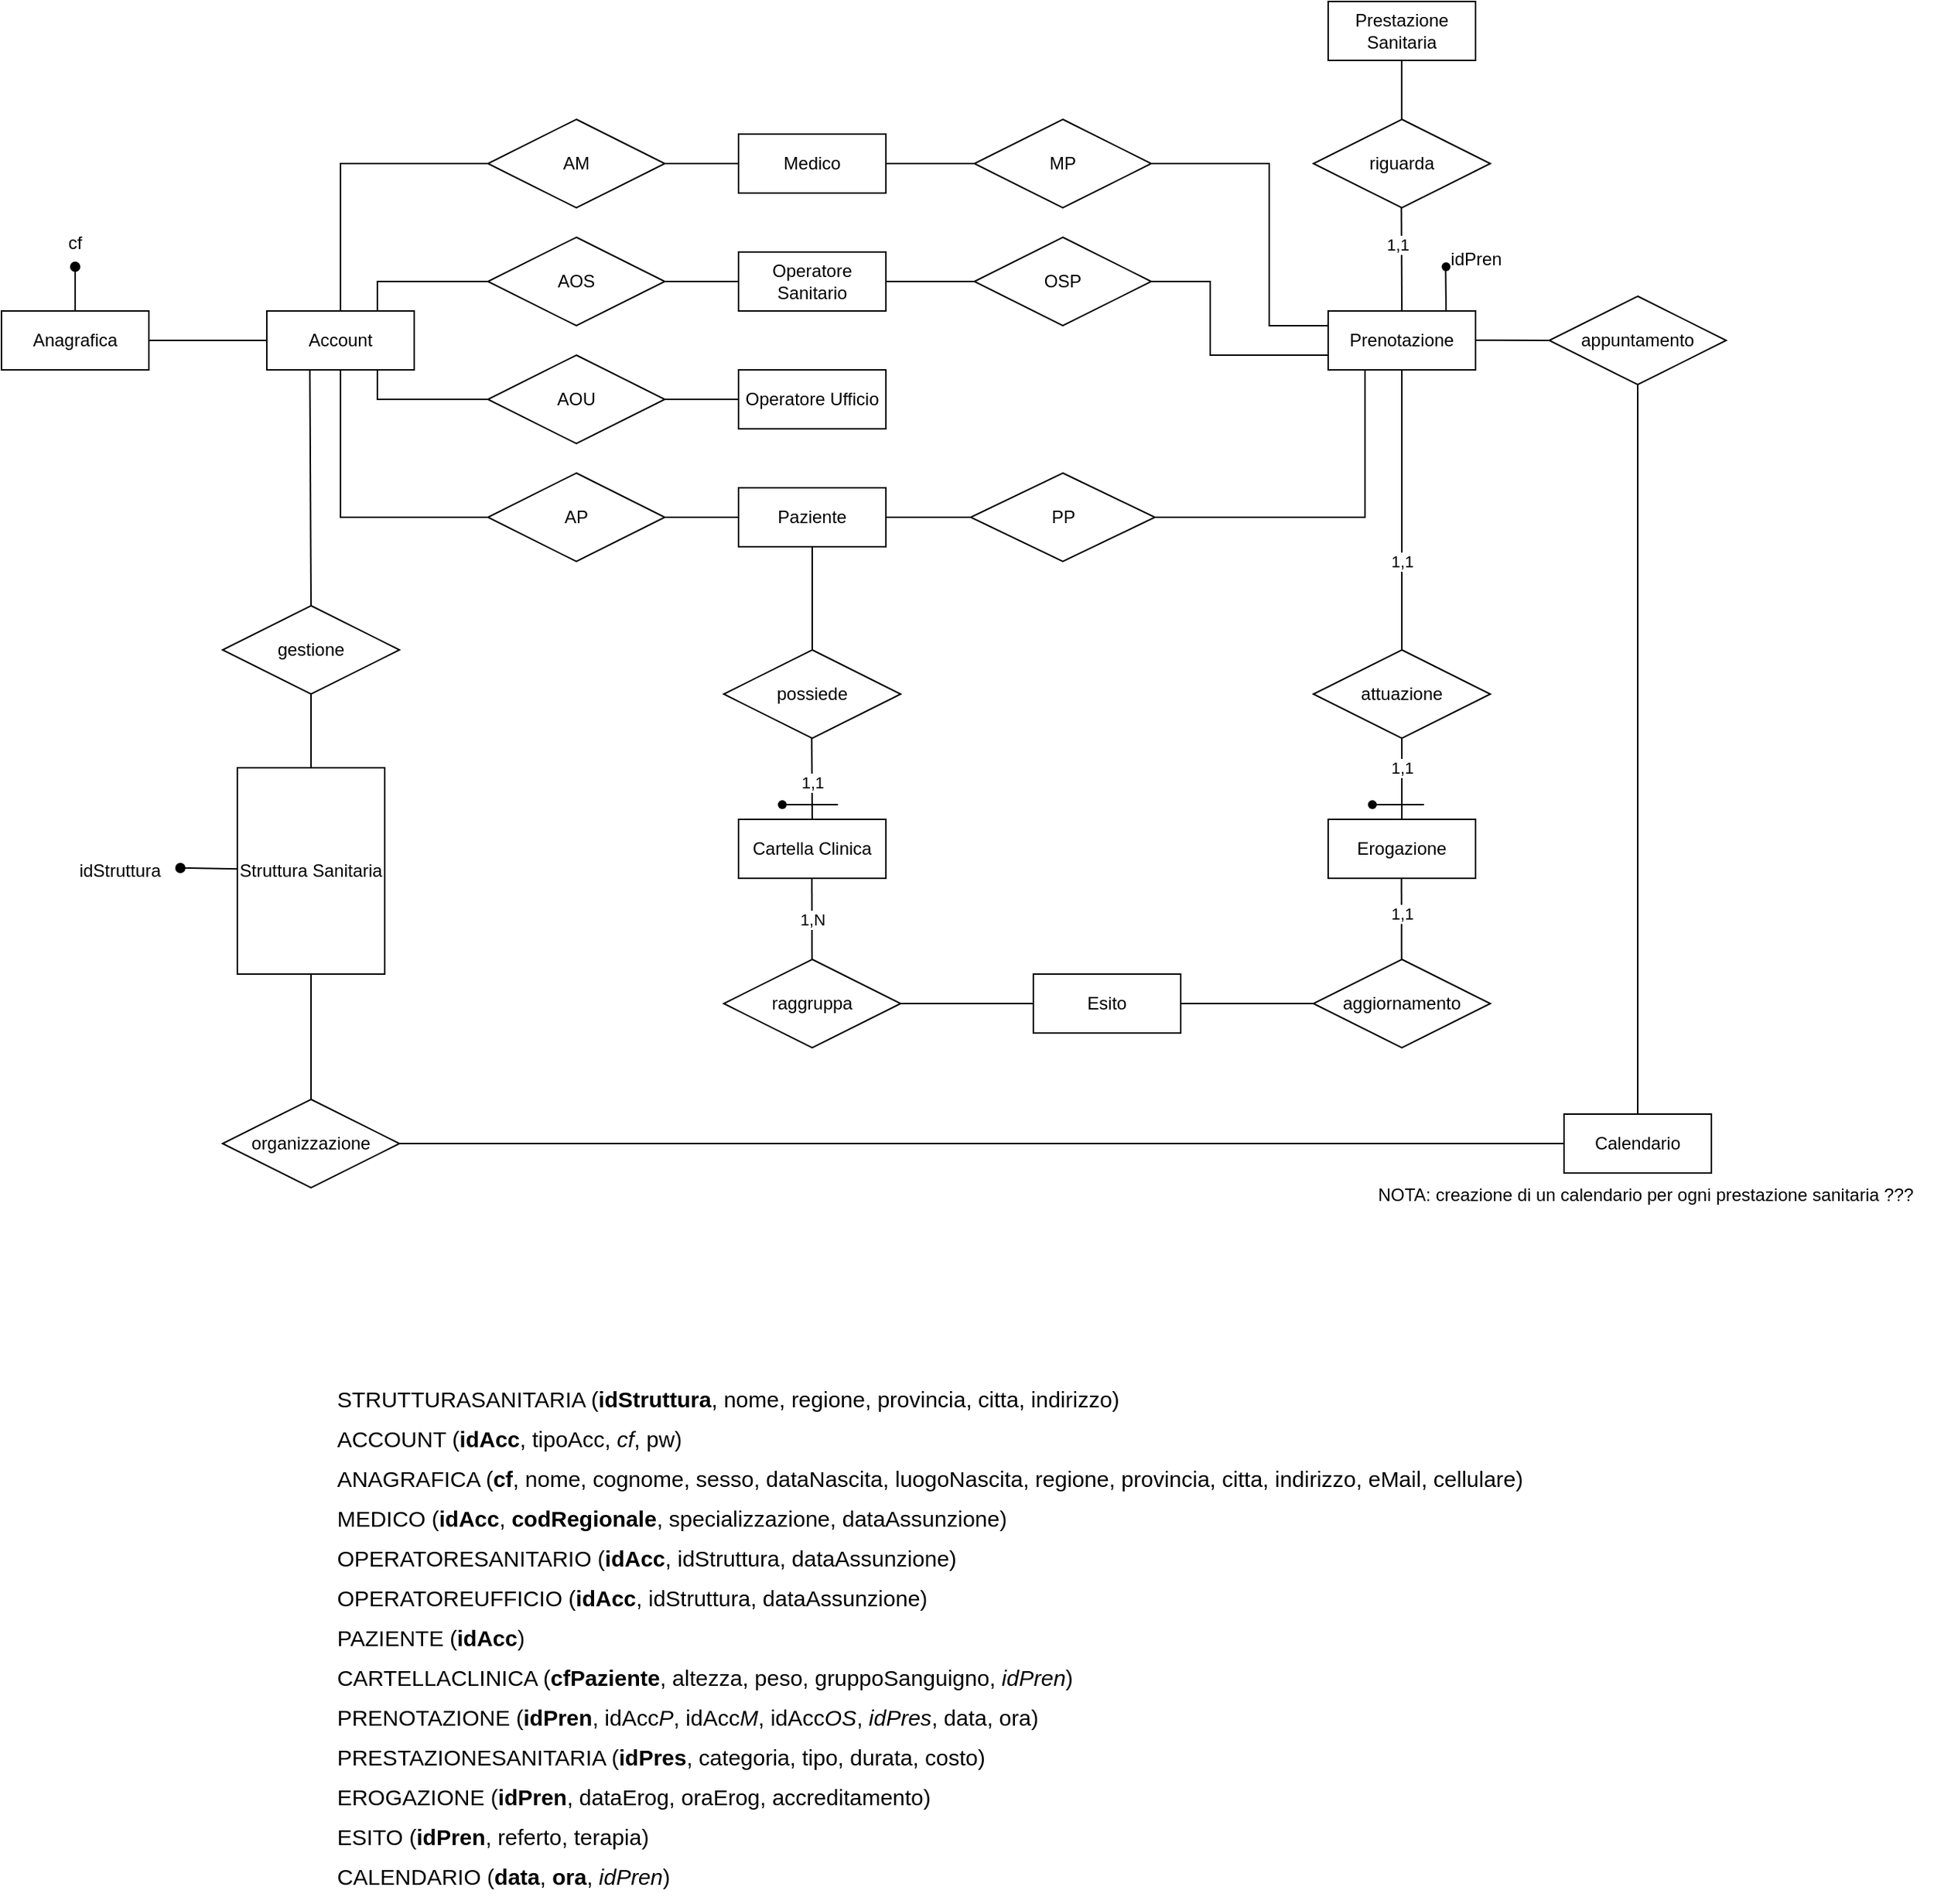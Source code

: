 <mxfile version="21.6.5" type="device">
  <diagram id="R2lEEEUBdFMjLlhIrx00" name="Page-1">
    <mxGraphModel dx="2029" dy="2071" grid="1" gridSize="10" guides="1" tooltips="1" connect="1" arrows="1" fold="1" page="1" pageScale="1" pageWidth="850" pageHeight="1100" math="0" shadow="0" extFonts="Permanent Marker^https://fonts.googleapis.com/css?family=Permanent+Marker">
      <root>
        <mxCell id="0" />
        <mxCell id="1" parent="0" />
        <mxCell id="ptyOjPC2TLaYeKYCXXiq-3" value="&lt;div style=&quot;text-align: left; line-height: 180%; font-size: 15px;&quot;&gt;&lt;span style=&quot;background-color: initial;&quot;&gt;&lt;font style=&quot;font-size: 15px;&quot;&gt;STRUTTURASANITARIA (&lt;b style=&quot;&quot;&gt;idStruttura&lt;/b&gt;, nome, regione, provincia, citta, indirizzo)&lt;/font&gt;&lt;/span&gt;&lt;/div&gt;&lt;div style=&quot;text-align: left; line-height: 180%; font-size: 15px;&quot;&gt;&lt;span style=&quot;background-color: initial;&quot;&gt;&lt;font style=&quot;font-size: 15px;&quot;&gt;ACCOUNT (&lt;b&gt;idAcc&lt;/b&gt;, tipoAcc, &lt;i&gt;cf&lt;/i&gt;, pw)&lt;/font&gt;&lt;/span&gt;&lt;/div&gt;&lt;div style=&quot;text-align: left; line-height: 180%; font-size: 15px;&quot;&gt;&lt;div style=&quot;border-color: var(--border-color); line-height: 27px;&quot;&gt;&lt;font style=&quot;border-color: var(--border-color);&quot;&gt;ANAGRAFICA (&lt;b&gt;cf&lt;/b&gt;,&amp;nbsp;&lt;/font&gt;nome, cognome, sesso, dataNascita, luogoNascita, regione, provincia, citta, indirizzo, eMail, cellulare&lt;span style=&quot;border-color: var(--border-color); background-color: initial;&quot;&gt;)&lt;/span&gt;&lt;/div&gt;&lt;/div&gt;&lt;div style=&quot;text-align: left; line-height: 180%; font-size: 15px;&quot;&gt;&lt;font style=&quot;font-size: 15px;&quot;&gt;&lt;font style=&quot;background-color: initial; font-size: 15px;&quot;&gt;MEDICO (&lt;b&gt;idAcc&lt;/b&gt;,&amp;nbsp;&lt;b&gt;codRegionale&lt;/b&gt;&lt;/font&gt;&lt;span style=&quot;background-color: initial;&quot;&gt;,&amp;nbsp;&lt;/span&gt;&lt;span style=&quot;background-color: initial; border-color: var(--border-color);&quot;&gt;specializzazione, dataAssunzione&lt;/span&gt;&lt;span style=&quot;background-color: initial;&quot;&gt;)&lt;/span&gt;&lt;/font&gt;&lt;/div&gt;&lt;div style=&quot;text-align: left; line-height: 180%; font-size: 15px;&quot;&gt;&lt;font style=&quot;background-color: initial;&quot;&gt;OPERATORESANITARIO (&lt;b&gt;idAcc&lt;/b&gt;&lt;/font&gt;&lt;font style=&quot;background-color: initial;&quot;&gt;,&amp;nbsp;&lt;/font&gt;&lt;span style=&quot;background-color: initial;&quot;&gt;idStruttura&lt;/span&gt;&lt;span style=&quot;background-color: initial;&quot;&gt;, dataAssunzione)&lt;/span&gt;&lt;br&gt;&lt;/div&gt;&lt;div style=&quot;text-align: left; line-height: 180%; font-size: 15px;&quot;&gt;&lt;font style=&quot;font-size: 15px;&quot;&gt;&lt;font style=&quot;background-color: initial; font-size: 15px;&quot;&gt;OPERATOREUFFICIO (&lt;b&gt;idAcc&lt;/b&gt;&lt;/font&gt;&lt;span style=&quot;background-color: initial;&quot;&gt;,&amp;nbsp;&lt;/span&gt;&lt;span style=&quot;background-color: initial;&quot;&gt;idStruttura,&amp;nbsp;&lt;/span&gt;&lt;span style=&quot;background-color: initial;&quot;&gt;dataAssunzione)&lt;/span&gt;&lt;/font&gt;&lt;/div&gt;&lt;div style=&quot;text-align: left; line-height: 180%; font-size: 15px;&quot;&gt;&lt;font style=&quot;font-size: 15px;&quot;&gt;&lt;font style=&quot;font-size: 15px;&quot;&gt;&lt;font style=&quot;font-size: 15px;&quot;&gt;PAZIENTE (&lt;b&gt;idAcc&lt;/b&gt;&lt;/font&gt;&lt;/font&gt;&lt;span style=&quot;background-color: initial; border-color: var(--border-color);&quot;&gt;)&lt;/span&gt;&lt;/font&gt;&lt;/div&gt;&lt;div style=&quot;text-align: left; line-height: 180%; font-size: 15px;&quot;&gt;&lt;font style=&quot;font-size: 15px;&quot;&gt;&lt;font style=&quot;font-size: 15px;&quot;&gt;CARTELLACLINICA (&lt;b&gt;cfPaziente&lt;/b&gt;&lt;/font&gt;&lt;span style=&quot;background-color: initial;&quot;&gt;, altezza, peso, gruppoSanguigno, &lt;i&gt;idPren&lt;/i&gt;)&lt;/span&gt;&lt;/font&gt;&lt;/div&gt;&lt;div style=&quot;text-align: left; line-height: 180%; font-size: 15px;&quot;&gt;&lt;span style=&quot;background-color: initial;&quot;&gt;&lt;font style=&quot;font-size: 15px;&quot;&gt;PRENOTAZIONE (&lt;b&gt;idPren&lt;/b&gt;, idAcc&lt;i&gt;P&lt;/i&gt;, idAcc&lt;i&gt;M&lt;/i&gt;, idAcc&lt;i&gt;OS&lt;/i&gt;, &lt;i&gt;idPres&lt;/i&gt;, data, ora)&lt;/font&gt;&lt;/span&gt;&lt;/div&gt;&lt;div style=&quot;text-align: left; line-height: 180%; font-size: 15px;&quot;&gt;&lt;span style=&quot;background-color: initial;&quot;&gt;&lt;font style=&quot;font-size: 15px;&quot;&gt;PRESTAZIONESANITARIA (&lt;b&gt;idPres&lt;/b&gt;, categoria, tipo, durata, costo)&lt;/font&gt;&lt;/span&gt;&lt;/div&gt;&lt;div style=&quot;text-align: left; line-height: 180%; font-size: 15px;&quot;&gt;&lt;font style=&quot;font-size: 15px;&quot;&gt;&lt;span style=&quot;background-color: initial;&quot;&gt;&lt;font style=&quot;font-size: 15px;&quot;&gt;EROGAZIONE (&lt;b&gt;idPren&lt;/b&gt;, dataErog, oraErog, accreditamento&lt;/font&gt;&lt;/span&gt;&lt;span style=&quot;background-color: initial;&quot;&gt;)&lt;/span&gt;&lt;/font&gt;&lt;/div&gt;&lt;div style=&quot;text-align: left; line-height: 180%; font-size: 15px;&quot;&gt;&lt;font style=&quot;font-size: 15px;&quot;&gt;&lt;span style=&quot;background-color: initial;&quot;&gt;ESITO (&lt;b&gt;idPren&lt;/b&gt;, referto, terapia)&lt;/span&gt;&lt;/font&gt;&lt;/div&gt;&lt;div style=&quot;text-align: left; line-height: 180%; font-size: 15px;&quot;&gt;&lt;span style=&quot;background-color: initial;&quot;&gt;&lt;font style=&quot;font-size: 15px;&quot;&gt;CALENDARIO (&lt;b style=&quot;&quot;&gt;data&lt;/b&gt;, &lt;b style=&quot;&quot;&gt;ora&lt;/b&gt;, &lt;i style=&quot;&quot;&gt;idPren&lt;/i&gt;)&lt;/font&gt;&lt;/span&gt;&lt;/div&gt;" style="text;html=1;strokeColor=none;fillColor=none;align=center;verticalAlign=middle;whiteSpace=wrap;rounded=0;" parent="1" vertex="1">
          <mxGeometry x="180" y="520" width="1020" height="360" as="geometry" />
        </mxCell>
        <mxCell id="gUbJ52QEXmq22FhOMIwd-122" value="" style="edgeStyle=none;shape=connector;rounded=0;orthogonalLoop=1;jettySize=auto;html=1;labelBackgroundColor=default;strokeColor=default;fontFamily=Helvetica;fontSize=11;fontColor=default;endArrow=oval;endFill=1;" edge="1" parent="1" source="gUbJ52QEXmq22FhOMIwd-1" target="gUbJ52QEXmq22FhOMIwd-32">
          <mxGeometry relative="1" as="geometry" />
        </mxCell>
        <mxCell id="gUbJ52QEXmq22FhOMIwd-123" value="" style="edgeStyle=none;shape=connector;rounded=0;orthogonalLoop=1;jettySize=auto;html=1;labelBackgroundColor=default;strokeColor=default;fontFamily=Helvetica;fontSize=11;fontColor=default;endArrow=none;endFill=0;" edge="1" parent="1" source="gUbJ52QEXmq22FhOMIwd-1" target="gUbJ52QEXmq22FhOMIwd-6">
          <mxGeometry relative="1" as="geometry" />
        </mxCell>
        <mxCell id="gUbJ52QEXmq22FhOMIwd-1" value="Anagrafica" style="whiteSpace=wrap;html=1;align=center;" vertex="1" parent="1">
          <mxGeometry x="60" y="-200" width="100" height="40" as="geometry" />
        </mxCell>
        <mxCell id="gUbJ52QEXmq22FhOMIwd-127" value="" style="edgeStyle=none;shape=connector;rounded=0;orthogonalLoop=1;jettySize=auto;html=1;labelBackgroundColor=default;strokeColor=default;fontFamily=Helvetica;fontSize=11;fontColor=default;endArrow=none;endFill=0;" edge="1" parent="1" source="gUbJ52QEXmq22FhOMIwd-2" target="gUbJ52QEXmq22FhOMIwd-126">
          <mxGeometry relative="1" as="geometry" />
        </mxCell>
        <mxCell id="gUbJ52QEXmq22FhOMIwd-2" value="Medico" style="whiteSpace=wrap;html=1;align=center;" vertex="1" parent="1">
          <mxGeometry x="560" y="-320" width="100" height="40" as="geometry" />
        </mxCell>
        <mxCell id="gUbJ52QEXmq22FhOMIwd-131" value="" style="edgeStyle=none;shape=connector;rounded=0;orthogonalLoop=1;jettySize=auto;html=1;labelBackgroundColor=default;strokeColor=default;fontFamily=Helvetica;fontSize=12;fontColor=default;endArrow=none;endFill=0;" edge="1" parent="1" source="gUbJ52QEXmq22FhOMIwd-3" target="gUbJ52QEXmq22FhOMIwd-130">
          <mxGeometry relative="1" as="geometry" />
        </mxCell>
        <mxCell id="gUbJ52QEXmq22FhOMIwd-3" value="Operatore&lt;br&gt;Sanitario" style="whiteSpace=wrap;html=1;align=center;" vertex="1" parent="1">
          <mxGeometry x="560" y="-240" width="100" height="40" as="geometry" />
        </mxCell>
        <mxCell id="gUbJ52QEXmq22FhOMIwd-4" value="Operatore Ufficio" style="whiteSpace=wrap;html=1;align=center;" vertex="1" parent="1">
          <mxGeometry x="560" y="-160" width="100" height="40" as="geometry" />
        </mxCell>
        <mxCell id="gUbJ52QEXmq22FhOMIwd-133" value="" style="edgeStyle=none;shape=connector;rounded=0;orthogonalLoop=1;jettySize=auto;html=1;labelBackgroundColor=default;strokeColor=default;fontFamily=Helvetica;fontSize=12;fontColor=default;endArrow=none;endFill=0;" edge="1" parent="1" source="gUbJ52QEXmq22FhOMIwd-5" target="gUbJ52QEXmq22FhOMIwd-132">
          <mxGeometry relative="1" as="geometry" />
        </mxCell>
        <mxCell id="gUbJ52QEXmq22FhOMIwd-142" value="" style="edgeStyle=none;shape=connector;rounded=0;orthogonalLoop=1;jettySize=auto;html=1;labelBackgroundColor=default;strokeColor=default;fontFamily=Helvetica;fontSize=12;fontColor=default;endArrow=none;endFill=0;" edge="1" parent="1" source="gUbJ52QEXmq22FhOMIwd-5" target="gUbJ52QEXmq22FhOMIwd-26">
          <mxGeometry relative="1" as="geometry" />
        </mxCell>
        <mxCell id="gUbJ52QEXmq22FhOMIwd-5" value="Paziente" style="whiteSpace=wrap;html=1;align=center;" vertex="1" parent="1">
          <mxGeometry x="560" y="-80" width="100" height="40" as="geometry" />
        </mxCell>
        <mxCell id="gUbJ52QEXmq22FhOMIwd-116" value="" style="edgeStyle=none;shape=connector;rounded=0;orthogonalLoop=1;jettySize=auto;html=1;labelBackgroundColor=default;strokeColor=default;fontFamily=Helvetica;fontSize=11;fontColor=default;endArrow=none;endFill=0;entryX=0;entryY=0.5;entryDx=0;entryDy=0;exitX=0.75;exitY=1;exitDx=0;exitDy=0;" edge="1" parent="1" source="gUbJ52QEXmq22FhOMIwd-6" target="gUbJ52QEXmq22FhOMIwd-110">
          <mxGeometry relative="1" as="geometry">
            <Array as="points">
              <mxPoint x="315" y="-140" />
            </Array>
          </mxGeometry>
        </mxCell>
        <mxCell id="gUbJ52QEXmq22FhOMIwd-117" value="" style="edgeStyle=none;shape=connector;rounded=0;orthogonalLoop=1;jettySize=auto;html=1;labelBackgroundColor=default;strokeColor=default;fontFamily=Helvetica;fontSize=11;fontColor=default;endArrow=none;endFill=0;entryX=0;entryY=0.5;entryDx=0;entryDy=0;exitX=0.75;exitY=0;exitDx=0;exitDy=0;" edge="1" parent="1" source="gUbJ52QEXmq22FhOMIwd-6" target="gUbJ52QEXmq22FhOMIwd-109">
          <mxGeometry relative="1" as="geometry">
            <Array as="points">
              <mxPoint x="315" y="-220" />
            </Array>
          </mxGeometry>
        </mxCell>
        <mxCell id="gUbJ52QEXmq22FhOMIwd-6" value="Account" style="whiteSpace=wrap;html=1;align=center;" vertex="1" parent="1">
          <mxGeometry x="240.0" y="-200" width="100" height="40" as="geometry" />
        </mxCell>
        <mxCell id="gUbJ52QEXmq22FhOMIwd-150" value="" style="edgeStyle=none;shape=connector;rounded=0;orthogonalLoop=1;jettySize=auto;html=1;labelBackgroundColor=default;strokeColor=default;fontFamily=Helvetica;fontSize=12;fontColor=default;endArrow=oval;endFill=1;entryX=1.017;entryY=0.433;entryDx=0;entryDy=0;entryPerimeter=0;exitX=0.002;exitY=0.49;exitDx=0;exitDy=0;exitPerimeter=0;" edge="1" parent="1" source="gUbJ52QEXmq22FhOMIwd-8" target="gUbJ52QEXmq22FhOMIwd-73">
          <mxGeometry relative="1" as="geometry" />
        </mxCell>
        <mxCell id="gUbJ52QEXmq22FhOMIwd-8" value="Struttura Sanitaria" style="whiteSpace=wrap;html=1;align=center;" vertex="1" parent="1">
          <mxGeometry x="220.0" y="110" width="100" height="140" as="geometry" />
        </mxCell>
        <mxCell id="gUbJ52QEXmq22FhOMIwd-9" value="gestione" style="shape=rhombus;perimeter=rhombusPerimeter;whiteSpace=wrap;html=1;align=center;" vertex="1" parent="1">
          <mxGeometry x="210.0" width="120" height="60" as="geometry" />
        </mxCell>
        <mxCell id="gUbJ52QEXmq22FhOMIwd-12" value="" style="endArrow=none;html=1;rounded=0;entryX=0.5;entryY=0;entryDx=0;entryDy=0;exitX=0.292;exitY=1;exitDx=0;exitDy=0;exitPerimeter=0;" edge="1" parent="1" source="gUbJ52QEXmq22FhOMIwd-6" target="gUbJ52QEXmq22FhOMIwd-9">
          <mxGeometry relative="1" as="geometry">
            <mxPoint x="290" y="-160" as="sourcePoint" />
            <mxPoint x="540" y="-20" as="targetPoint" />
          </mxGeometry>
        </mxCell>
        <mxCell id="gUbJ52QEXmq22FhOMIwd-13" value="" style="endArrow=none;html=1;rounded=0;exitX=0.5;exitY=1;exitDx=0;exitDy=0;entryX=0.5;entryY=0;entryDx=0;entryDy=0;" edge="1" parent="1" source="gUbJ52QEXmq22FhOMIwd-9" target="gUbJ52QEXmq22FhOMIwd-8">
          <mxGeometry relative="1" as="geometry">
            <mxPoint x="340" y="40" as="sourcePoint" />
            <mxPoint x="500" y="40" as="targetPoint" />
          </mxGeometry>
        </mxCell>
        <mxCell id="gUbJ52QEXmq22FhOMIwd-26" value="possiede" style="shape=rhombus;perimeter=rhombusPerimeter;whiteSpace=wrap;html=1;align=center;" vertex="1" parent="1">
          <mxGeometry x="550" y="30" width="120" height="60" as="geometry" />
        </mxCell>
        <mxCell id="gUbJ52QEXmq22FhOMIwd-27" value="Cartella Clinica" style="whiteSpace=wrap;html=1;align=center;" vertex="1" parent="1">
          <mxGeometry x="560" y="145" width="100" height="40" as="geometry" />
        </mxCell>
        <mxCell id="gUbJ52QEXmq22FhOMIwd-32" value="cf" style="text;strokeColor=none;fillColor=none;spacingLeft=4;spacingRight=4;overflow=hidden;rotatable=0;points=[[0,0.5],[1,0.5]];portConstraint=eastwest;fontSize=12;whiteSpace=wrap;html=1;align=center;" vertex="1" parent="1">
          <mxGeometry x="90" y="-260" width="40" height="30" as="geometry" />
        </mxCell>
        <mxCell id="gUbJ52QEXmq22FhOMIwd-33" value="Erogazione" style="whiteSpace=wrap;html=1;align=center;" vertex="1" parent="1">
          <mxGeometry x="960" y="145" width="100" height="40" as="geometry" />
        </mxCell>
        <mxCell id="gUbJ52QEXmq22FhOMIwd-137" value="" style="edgeStyle=none;shape=connector;rounded=0;orthogonalLoop=1;jettySize=auto;html=1;labelBackgroundColor=default;strokeColor=default;fontFamily=Helvetica;fontSize=12;fontColor=default;endArrow=none;endFill=0;entryX=1;entryY=0.5;entryDx=0;entryDy=0;exitX=0;exitY=0.75;exitDx=0;exitDy=0;" edge="1" parent="1" source="gUbJ52QEXmq22FhOMIwd-34" target="gUbJ52QEXmq22FhOMIwd-130">
          <mxGeometry relative="1" as="geometry">
            <Array as="points">
              <mxPoint x="880" y="-170" />
              <mxPoint x="880" y="-220" />
            </Array>
          </mxGeometry>
        </mxCell>
        <mxCell id="gUbJ52QEXmq22FhOMIwd-141" value="" style="edgeStyle=none;shape=connector;rounded=0;orthogonalLoop=1;jettySize=auto;html=1;labelBackgroundColor=default;strokeColor=default;fontFamily=Helvetica;fontSize=12;fontColor=default;endArrow=none;endFill=0;entryX=0.5;entryY=0;entryDx=0;entryDy=0;" edge="1" parent="1" source="gUbJ52QEXmq22FhOMIwd-34" target="gUbJ52QEXmq22FhOMIwd-49">
          <mxGeometry relative="1" as="geometry" />
        </mxCell>
        <mxCell id="gUbJ52QEXmq22FhOMIwd-34" value="Prenotazione" style="whiteSpace=wrap;html=1;align=center;" vertex="1" parent="1">
          <mxGeometry x="960" y="-200" width="100" height="40" as="geometry" />
        </mxCell>
        <mxCell id="gUbJ52QEXmq22FhOMIwd-39" value="riguarda" style="shape=rhombus;perimeter=rhombusPerimeter;whiteSpace=wrap;html=1;align=center;" vertex="1" parent="1">
          <mxGeometry x="950" y="-330" width="120" height="60" as="geometry" />
        </mxCell>
        <mxCell id="gUbJ52QEXmq22FhOMIwd-40" value="Prestazione Sanitaria" style="whiteSpace=wrap;html=1;align=center;" vertex="1" parent="1">
          <mxGeometry x="960" y="-410" width="100" height="40" as="geometry" />
        </mxCell>
        <mxCell id="gUbJ52QEXmq22FhOMIwd-41" value="" style="endArrow=none;html=1;rounded=0;" edge="1" parent="1">
          <mxGeometry relative="1" as="geometry">
            <mxPoint x="1010" y="-200" as="sourcePoint" />
            <mxPoint x="1009.69" y="-270" as="targetPoint" />
          </mxGeometry>
        </mxCell>
        <mxCell id="gUbJ52QEXmq22FhOMIwd-42" value="1,1" style="edgeLabel;html=1;align=center;verticalAlign=middle;resizable=0;points=[];" vertex="1" connectable="0" parent="gUbJ52QEXmq22FhOMIwd-41">
          <mxGeometry x="0.294" y="3" relative="1" as="geometry">
            <mxPoint as="offset" />
          </mxGeometry>
        </mxCell>
        <mxCell id="gUbJ52QEXmq22FhOMIwd-43" value="" style="endArrow=none;html=1;rounded=0;exitX=0.5;exitY=0;exitDx=0;exitDy=0;" edge="1" parent="1">
          <mxGeometry relative="1" as="geometry">
            <mxPoint x="1009.89" y="-330" as="sourcePoint" />
            <mxPoint x="1009.89" y="-370" as="targetPoint" />
          </mxGeometry>
        </mxCell>
        <mxCell id="gUbJ52QEXmq22FhOMIwd-49" value="attuazione" style="shape=rhombus;perimeter=rhombusPerimeter;whiteSpace=wrap;html=1;align=center;" vertex="1" parent="1">
          <mxGeometry x="950" y="30" width="120" height="60" as="geometry" />
        </mxCell>
        <mxCell id="gUbJ52QEXmq22FhOMIwd-50" value="" style="endArrow=none;html=1;rounded=0;" edge="1" parent="1">
          <mxGeometry relative="1" as="geometry">
            <mxPoint x="1010" y="145" as="sourcePoint" />
            <mxPoint x="1010" y="90" as="targetPoint" />
          </mxGeometry>
        </mxCell>
        <mxCell id="gUbJ52QEXmq22FhOMIwd-51" value="1,1" style="edgeLabel;html=1;align=center;verticalAlign=middle;resizable=0;points=[];" vertex="1" connectable="0" parent="gUbJ52QEXmq22FhOMIwd-50">
          <mxGeometry x="0.294" y="3" relative="1" as="geometry">
            <mxPoint x="3" as="offset" />
          </mxGeometry>
        </mxCell>
        <mxCell id="gUbJ52QEXmq22FhOMIwd-54" value="" style="shape=waypoint;sketch=0;fillStyle=solid;size=6;pointerEvents=1;points=[];fillColor=none;resizable=0;rotatable=0;perimeter=centerPerimeter;snapToPoint=1;" vertex="1" parent="1">
          <mxGeometry x="980" y="125" width="20" height="20" as="geometry" />
        </mxCell>
        <mxCell id="gUbJ52QEXmq22FhOMIwd-55" value="" style="endArrow=none;html=1;rounded=0;" edge="1" parent="1" target="gUbJ52QEXmq22FhOMIwd-54">
          <mxGeometry relative="1" as="geometry">
            <mxPoint x="1025" y="135" as="sourcePoint" />
            <mxPoint x="995" y="135" as="targetPoint" />
          </mxGeometry>
        </mxCell>
        <mxCell id="gUbJ52QEXmq22FhOMIwd-145" value="" style="edgeStyle=none;shape=connector;rounded=0;orthogonalLoop=1;jettySize=auto;html=1;labelBackgroundColor=default;strokeColor=default;fontFamily=Helvetica;fontSize=12;fontColor=default;endArrow=none;endFill=0;" edge="1" parent="1" source="gUbJ52QEXmq22FhOMIwd-56" target="gUbJ52QEXmq22FhOMIwd-107">
          <mxGeometry relative="1" as="geometry" />
        </mxCell>
        <mxCell id="gUbJ52QEXmq22FhOMIwd-146" value="" style="edgeStyle=none;shape=connector;rounded=0;orthogonalLoop=1;jettySize=auto;html=1;labelBackgroundColor=default;strokeColor=default;fontFamily=Helvetica;fontSize=12;fontColor=default;endArrow=none;endFill=0;" edge="1" parent="1" source="gUbJ52QEXmq22FhOMIwd-56" target="gUbJ52QEXmq22FhOMIwd-107">
          <mxGeometry relative="1" as="geometry" />
        </mxCell>
        <mxCell id="gUbJ52QEXmq22FhOMIwd-56" value="Calendario" style="whiteSpace=wrap;html=1;align=center;" vertex="1" parent="1">
          <mxGeometry x="1120" y="345" width="100" height="40" as="geometry" />
        </mxCell>
        <mxCell id="gUbJ52QEXmq22FhOMIwd-148" value="" style="edgeStyle=none;shape=connector;rounded=0;orthogonalLoop=1;jettySize=auto;html=1;labelBackgroundColor=default;strokeColor=default;fontFamily=Helvetica;fontSize=12;fontColor=default;endArrow=none;endFill=0;entryX=0;entryY=0.5;entryDx=0;entryDy=0;" edge="1" parent="1" source="gUbJ52QEXmq22FhOMIwd-57" target="gUbJ52QEXmq22FhOMIwd-56">
          <mxGeometry relative="1" as="geometry" />
        </mxCell>
        <mxCell id="gUbJ52QEXmq22FhOMIwd-57" value="organizzazione" style="shape=rhombus;perimeter=rhombusPerimeter;whiteSpace=wrap;html=1;align=center;" vertex="1" parent="1">
          <mxGeometry x="210.0" y="335" width="120" height="60" as="geometry" />
        </mxCell>
        <mxCell id="gUbJ52QEXmq22FhOMIwd-58" value="" style="endArrow=none;html=1;rounded=0;exitX=0.5;exitY=0;exitDx=0;exitDy=0;entryX=0.5;entryY=1;entryDx=0;entryDy=0;" edge="1" parent="1" source="gUbJ52QEXmq22FhOMIwd-57" target="gUbJ52QEXmq22FhOMIwd-8">
          <mxGeometry relative="1" as="geometry">
            <mxPoint x="289.76" y="290" as="sourcePoint" />
            <mxPoint x="289.76" y="250" as="targetPoint" />
          </mxGeometry>
        </mxCell>
        <mxCell id="gUbJ52QEXmq22FhOMIwd-60" value="appuntamento" style="shape=rhombus;perimeter=rhombusPerimeter;whiteSpace=wrap;html=1;align=center;" vertex="1" parent="1">
          <mxGeometry x="1110" y="-210" width="120" height="60" as="geometry" />
        </mxCell>
        <mxCell id="gUbJ52QEXmq22FhOMIwd-61" value="" style="endArrow=none;html=1;rounded=0;entryX=0.5;entryY=1;entryDx=0;entryDy=0;exitX=0.5;exitY=0;exitDx=0;exitDy=0;" edge="1" parent="1" source="gUbJ52QEXmq22FhOMIwd-56" target="gUbJ52QEXmq22FhOMIwd-60">
          <mxGeometry relative="1" as="geometry">
            <mxPoint x="1390.31" y="90" as="sourcePoint" />
            <mxPoint x="1550.31" y="90" as="targetPoint" />
          </mxGeometry>
        </mxCell>
        <mxCell id="gUbJ52QEXmq22FhOMIwd-62" value="1,1" style="edgeLabel;html=1;align=center;verticalAlign=middle;resizable=0;points=[];" vertex="1" connectable="0" parent="gUbJ52QEXmq22FhOMIwd-61">
          <mxGeometry x="0.026" y="-3" relative="1" as="geometry">
            <mxPoint x="-163" y="-121" as="offset" />
          </mxGeometry>
        </mxCell>
        <mxCell id="gUbJ52QEXmq22FhOMIwd-63" value="" style="endArrow=none;html=1;rounded=0;entryX=0;entryY=0.5;entryDx=0;entryDy=0;" edge="1" parent="1" target="gUbJ52QEXmq22FhOMIwd-60">
          <mxGeometry relative="1" as="geometry">
            <mxPoint x="1060" y="-180.17" as="sourcePoint" />
            <mxPoint x="1220" y="-180.17" as="targetPoint" />
          </mxGeometry>
        </mxCell>
        <mxCell id="gUbJ52QEXmq22FhOMIwd-73" value="idStruttura" style="text;html=1;align=center;verticalAlign=middle;resizable=0;points=[];autosize=1;strokeColor=none;fillColor=none;" vertex="1" parent="1">
          <mxGeometry x="100.0" y="165" width="80" height="30" as="geometry" />
        </mxCell>
        <mxCell id="gUbJ52QEXmq22FhOMIwd-74" value="" style="shape=waypoint;sketch=0;fillStyle=solid;size=6;pointerEvents=1;points=[];fillColor=none;resizable=0;rotatable=0;perimeter=centerPerimeter;snapToPoint=1;" vertex="1" parent="1">
          <mxGeometry x="1030" y="-240" width="20" height="20" as="geometry" />
        </mxCell>
        <mxCell id="gUbJ52QEXmq22FhOMIwd-144" value="" style="edgeStyle=none;shape=connector;rounded=0;orthogonalLoop=1;jettySize=auto;html=1;labelBackgroundColor=default;strokeColor=default;fontFamily=Helvetica;fontSize=12;fontColor=default;endArrow=none;endFill=0;" edge="1" parent="1" source="gUbJ52QEXmq22FhOMIwd-87" target="gUbJ52QEXmq22FhOMIwd-95">
          <mxGeometry relative="1" as="geometry" />
        </mxCell>
        <mxCell id="gUbJ52QEXmq22FhOMIwd-87" value="aggiornamento" style="shape=rhombus;perimeter=rhombusPerimeter;whiteSpace=wrap;html=1;align=center;" vertex="1" parent="1">
          <mxGeometry x="950" y="240" width="120" height="60" as="geometry" />
        </mxCell>
        <mxCell id="gUbJ52QEXmq22FhOMIwd-89" value="" style="endArrow=none;html=1;rounded=0;entryX=0.698;entryY=1.004;entryDx=0;entryDy=0;entryPerimeter=0;exitX=0.5;exitY=0;exitDx=0;exitDy=0;" edge="1" parent="1" source="gUbJ52QEXmq22FhOMIwd-27">
          <mxGeometry relative="1" as="geometry">
            <mxPoint x="609.69" y="140" as="sourcePoint" />
            <mxPoint x="609.66" y="90" as="targetPoint" />
          </mxGeometry>
        </mxCell>
        <mxCell id="gUbJ52QEXmq22FhOMIwd-90" value="1,1" style="edgeLabel;html=1;align=center;verticalAlign=middle;resizable=0;points=[];" vertex="1" connectable="0" parent="gUbJ52QEXmq22FhOMIwd-89">
          <mxGeometry x="0.097" y="-3" relative="1" as="geometry">
            <mxPoint x="-3" y="5" as="offset" />
          </mxGeometry>
        </mxCell>
        <mxCell id="gUbJ52QEXmq22FhOMIwd-91" value="" style="shape=waypoint;sketch=0;fillStyle=solid;size=6;pointerEvents=1;points=[];fillColor=none;resizable=0;rotatable=0;perimeter=centerPerimeter;snapToPoint=1;" vertex="1" parent="1">
          <mxGeometry x="579.69" y="125" width="20" height="20" as="geometry" />
        </mxCell>
        <mxCell id="gUbJ52QEXmq22FhOMIwd-92" value="" style="endArrow=none;html=1;rounded=0;" edge="1" parent="1">
          <mxGeometry relative="1" as="geometry">
            <mxPoint x="627.5" y="135" as="sourcePoint" />
            <mxPoint x="592.5" y="135" as="targetPoint" />
          </mxGeometry>
        </mxCell>
        <mxCell id="gUbJ52QEXmq22FhOMIwd-93" value="" style="endArrow=none;html=1;rounded=0;" edge="1" parent="1">
          <mxGeometry relative="1" as="geometry">
            <mxPoint x="1040" y="-200" as="sourcePoint" />
            <mxPoint x="1039.69" y="-230" as="targetPoint" />
          </mxGeometry>
        </mxCell>
        <mxCell id="gUbJ52QEXmq22FhOMIwd-94" value="idPren" style="text;html=1;align=center;verticalAlign=middle;resizable=0;points=[];autosize=1;strokeColor=none;fillColor=none;" vertex="1" parent="1">
          <mxGeometry x="1030" y="-250" width="60" height="30" as="geometry" />
        </mxCell>
        <mxCell id="gUbJ52QEXmq22FhOMIwd-95" value="Esito" style="whiteSpace=wrap;html=1;align=center;" vertex="1" parent="1">
          <mxGeometry x="760.0" y="250" width="100" height="40" as="geometry" />
        </mxCell>
        <mxCell id="gUbJ52QEXmq22FhOMIwd-143" value="" style="edgeStyle=none;shape=connector;rounded=0;orthogonalLoop=1;jettySize=auto;html=1;labelBackgroundColor=default;strokeColor=default;fontFamily=Helvetica;fontSize=12;fontColor=default;endArrow=none;endFill=0;" edge="1" parent="1" source="gUbJ52QEXmq22FhOMIwd-96" target="gUbJ52QEXmq22FhOMIwd-95">
          <mxGeometry relative="1" as="geometry" />
        </mxCell>
        <mxCell id="gUbJ52QEXmq22FhOMIwd-96" value="raggruppa" style="shape=rhombus;perimeter=rhombusPerimeter;whiteSpace=wrap;html=1;align=center;" vertex="1" parent="1">
          <mxGeometry x="550.0" y="240" width="120" height="60" as="geometry" />
        </mxCell>
        <mxCell id="gUbJ52QEXmq22FhOMIwd-101" value="" style="endArrow=none;html=1;rounded=0;" edge="1" parent="1">
          <mxGeometry relative="1" as="geometry">
            <mxPoint x="609.75" y="185" as="sourcePoint" />
            <mxPoint x="609.84" y="240" as="targetPoint" />
          </mxGeometry>
        </mxCell>
        <mxCell id="gUbJ52QEXmq22FhOMIwd-102" value="1,N" style="edgeLabel;html=1;align=center;verticalAlign=middle;resizable=0;points=[];" vertex="1" connectable="0" parent="gUbJ52QEXmq22FhOMIwd-101">
          <mxGeometry x="0.003" relative="1" as="geometry">
            <mxPoint as="offset" />
          </mxGeometry>
        </mxCell>
        <mxCell id="gUbJ52QEXmq22FhOMIwd-103" value="" style="endArrow=none;html=1;rounded=0;" edge="1" parent="1">
          <mxGeometry relative="1" as="geometry">
            <mxPoint x="1009.75" y="185" as="sourcePoint" />
            <mxPoint x="1009.84" y="240" as="targetPoint" />
          </mxGeometry>
        </mxCell>
        <mxCell id="gUbJ52QEXmq22FhOMIwd-104" value="1,1" style="edgeLabel;html=1;align=center;verticalAlign=middle;resizable=0;points=[];" vertex="1" connectable="0" parent="gUbJ52QEXmq22FhOMIwd-103">
          <mxGeometry x="-0.15" relative="1" as="geometry">
            <mxPoint as="offset" />
          </mxGeometry>
        </mxCell>
        <mxCell id="gUbJ52QEXmq22FhOMIwd-107" value="NOTA: creazione di un calendario per ogni prestazione sanitaria ???" style="text;html=1;align=center;verticalAlign=middle;resizable=0;points=[];autosize=1;strokeColor=none;fillColor=none;" vertex="1" parent="1">
          <mxGeometry x="980.0" y="385" width="390" height="30" as="geometry" />
        </mxCell>
        <mxCell id="gUbJ52QEXmq22FhOMIwd-112" value="" style="rounded=0;orthogonalLoop=1;jettySize=auto;html=1;edgeStyle=orthogonalEdgeStyle;endArrow=none;endFill=0;" edge="1" parent="1" source="gUbJ52QEXmq22FhOMIwd-108" target="gUbJ52QEXmq22FhOMIwd-2">
          <mxGeometry relative="1" as="geometry" />
        </mxCell>
        <mxCell id="gUbJ52QEXmq22FhOMIwd-119" value="" style="edgeStyle=none;shape=connector;rounded=0;orthogonalLoop=1;jettySize=auto;html=1;labelBackgroundColor=default;strokeColor=default;fontFamily=Helvetica;fontSize=11;fontColor=default;endArrow=none;endFill=0;entryX=0.5;entryY=0;entryDx=0;entryDy=0;" edge="1" parent="1" source="gUbJ52QEXmq22FhOMIwd-108" target="gUbJ52QEXmq22FhOMIwd-6">
          <mxGeometry relative="1" as="geometry">
            <Array as="points">
              <mxPoint x="290" y="-300" />
            </Array>
          </mxGeometry>
        </mxCell>
        <mxCell id="gUbJ52QEXmq22FhOMIwd-108" value="AM" style="shape=rhombus;perimeter=rhombusPerimeter;whiteSpace=wrap;html=1;align=center;" vertex="1" parent="1">
          <mxGeometry x="390" y="-330" width="120" height="60" as="geometry" />
        </mxCell>
        <mxCell id="gUbJ52QEXmq22FhOMIwd-113" value="" style="rounded=0;orthogonalLoop=1;jettySize=auto;html=1;endArrow=none;endFill=0;" edge="1" parent="1" source="gUbJ52QEXmq22FhOMIwd-109" target="gUbJ52QEXmq22FhOMIwd-3">
          <mxGeometry relative="1" as="geometry" />
        </mxCell>
        <mxCell id="gUbJ52QEXmq22FhOMIwd-109" value="AOS" style="shape=rhombus;perimeter=rhombusPerimeter;whiteSpace=wrap;html=1;align=center;" vertex="1" parent="1">
          <mxGeometry x="390" y="-250" width="120" height="60" as="geometry" />
        </mxCell>
        <mxCell id="gUbJ52QEXmq22FhOMIwd-114" value="" style="rounded=0;orthogonalLoop=1;jettySize=auto;html=1;endArrow=none;endFill=0;" edge="1" parent="1" source="gUbJ52QEXmq22FhOMIwd-110" target="gUbJ52QEXmq22FhOMIwd-4">
          <mxGeometry relative="1" as="geometry" />
        </mxCell>
        <mxCell id="gUbJ52QEXmq22FhOMIwd-110" value="AOU" style="shape=rhombus;perimeter=rhombusPerimeter;whiteSpace=wrap;html=1;align=center;" vertex="1" parent="1">
          <mxGeometry x="390" y="-170" width="120" height="60" as="geometry" />
        </mxCell>
        <mxCell id="gUbJ52QEXmq22FhOMIwd-115" value="" style="edgeStyle=none;shape=connector;rounded=0;orthogonalLoop=1;jettySize=auto;html=1;labelBackgroundColor=default;strokeColor=default;fontFamily=Helvetica;fontSize=11;fontColor=default;endArrow=none;endFill=0;" edge="1" parent="1" source="gUbJ52QEXmq22FhOMIwd-111" target="gUbJ52QEXmq22FhOMIwd-5">
          <mxGeometry relative="1" as="geometry" />
        </mxCell>
        <mxCell id="gUbJ52QEXmq22FhOMIwd-121" value="" style="edgeStyle=none;shape=connector;rounded=0;orthogonalLoop=1;jettySize=auto;html=1;labelBackgroundColor=default;strokeColor=default;fontFamily=Helvetica;fontSize=11;fontColor=default;endArrow=none;endFill=0;entryX=0.5;entryY=1;entryDx=0;entryDy=0;" edge="1" parent="1" source="gUbJ52QEXmq22FhOMIwd-111" target="gUbJ52QEXmq22FhOMIwd-6">
          <mxGeometry relative="1" as="geometry">
            <Array as="points">
              <mxPoint x="290" y="-60" />
            </Array>
          </mxGeometry>
        </mxCell>
        <mxCell id="gUbJ52QEXmq22FhOMIwd-111" value="AP" style="shape=rhombus;perimeter=rhombusPerimeter;whiteSpace=wrap;html=1;align=center;" vertex="1" parent="1">
          <mxGeometry x="390" y="-90" width="120" height="60" as="geometry" />
        </mxCell>
        <mxCell id="gUbJ52QEXmq22FhOMIwd-135" value="" style="edgeStyle=none;shape=connector;rounded=0;orthogonalLoop=1;jettySize=auto;html=1;labelBackgroundColor=default;strokeColor=default;fontFamily=Helvetica;fontSize=12;fontColor=default;endArrow=none;endFill=0;entryX=0;entryY=0.25;entryDx=0;entryDy=0;exitX=1;exitY=0.5;exitDx=0;exitDy=0;" edge="1" parent="1" source="gUbJ52QEXmq22FhOMIwd-126" target="gUbJ52QEXmq22FhOMIwd-34">
          <mxGeometry relative="1" as="geometry">
            <Array as="points">
              <mxPoint x="920" y="-300" />
              <mxPoint x="920" y="-190" />
            </Array>
          </mxGeometry>
        </mxCell>
        <mxCell id="gUbJ52QEXmq22FhOMIwd-126" value="MP" style="rhombus;whiteSpace=wrap;html=1;" vertex="1" parent="1">
          <mxGeometry x="720" y="-330" width="120" height="60" as="geometry" />
        </mxCell>
        <mxCell id="gUbJ52QEXmq22FhOMIwd-130" value="OSP" style="rhombus;whiteSpace=wrap;html=1;" vertex="1" parent="1">
          <mxGeometry x="720" y="-250" width="120" height="60" as="geometry" />
        </mxCell>
        <mxCell id="gUbJ52QEXmq22FhOMIwd-139" value="" style="edgeStyle=none;shape=connector;rounded=0;orthogonalLoop=1;jettySize=auto;html=1;labelBackgroundColor=default;strokeColor=default;fontFamily=Helvetica;fontSize=12;fontColor=default;endArrow=none;endFill=0;entryX=0.25;entryY=1;entryDx=0;entryDy=0;exitX=1;exitY=0.5;exitDx=0;exitDy=0;" edge="1" parent="1" source="gUbJ52QEXmq22FhOMIwd-132" target="gUbJ52QEXmq22FhOMIwd-34">
          <mxGeometry relative="1" as="geometry">
            <Array as="points">
              <mxPoint x="985" y="-60" />
            </Array>
          </mxGeometry>
        </mxCell>
        <mxCell id="gUbJ52QEXmq22FhOMIwd-132" value="PP" style="rhombus;whiteSpace=wrap;html=1;" vertex="1" parent="1">
          <mxGeometry x="717.5" y="-90" width="125" height="60" as="geometry" />
        </mxCell>
      </root>
    </mxGraphModel>
  </diagram>
</mxfile>
